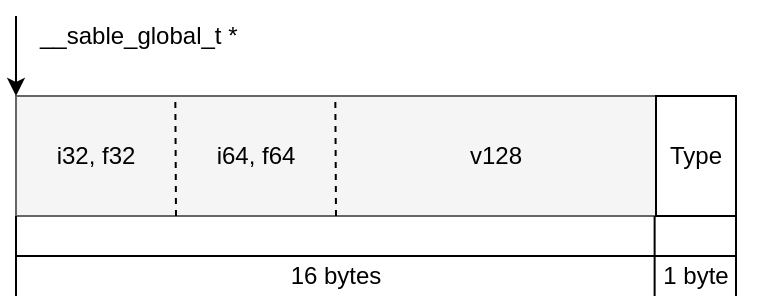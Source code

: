 <mxfile version="14.6.13" type="device"><diagram id="dR0I-DCinya6JK-PaXsM" name="Page-1"><mxGraphModel dx="531" dy="581" grid="1" gridSize="10" guides="1" tooltips="1" connect="1" arrows="1" fold="1" page="1" pageScale="1" pageWidth="827" pageHeight="1169" math="0" shadow="0"><root><mxCell id="0"/><mxCell id="1" parent="0"/><mxCell id="1Kn84vXCK0dNpJkKcX2h-1" value="" style="rounded=0;whiteSpace=wrap;html=1;fillColor=#f5f5f5;strokeColor=#666666;fontColor=#333333;" vertex="1" parent="1"><mxGeometry x="120" y="160" width="320" height="60" as="geometry"/></mxCell><mxCell id="1Kn84vXCK0dNpJkKcX2h-2" value="Type" style="rounded=0;whiteSpace=wrap;html=1;" vertex="1" parent="1"><mxGeometry x="440" y="160" width="40" height="60" as="geometry"/></mxCell><mxCell id="1Kn84vXCK0dNpJkKcX2h-3" value="" style="endArrow=none;html=1;" edge="1" parent="1"><mxGeometry width="50" height="50" relative="1" as="geometry"><mxPoint x="120" y="260" as="sourcePoint"/><mxPoint x="120" y="220" as="targetPoint"/></mxGeometry></mxCell><mxCell id="1Kn84vXCK0dNpJkKcX2h-4" value="" style="endArrow=none;html=1;" edge="1" parent="1"><mxGeometry width="50" height="50" relative="1" as="geometry"><mxPoint x="439.31" y="260.0" as="sourcePoint"/><mxPoint x="439.31" y="220" as="targetPoint"/></mxGeometry></mxCell><mxCell id="1Kn84vXCK0dNpJkKcX2h-5" value="" style="endArrow=none;html=1;" edge="1" parent="1"><mxGeometry width="50" height="50" relative="1" as="geometry"><mxPoint x="120" y="240" as="sourcePoint"/><mxPoint x="440" y="240" as="targetPoint"/></mxGeometry></mxCell><mxCell id="1Kn84vXCK0dNpJkKcX2h-6" value="16 bytes" style="text;html=1;strokeColor=none;fillColor=none;align=center;verticalAlign=middle;whiteSpace=wrap;rounded=0;" vertex="1" parent="1"><mxGeometry x="245" y="240" width="70" height="20" as="geometry"/></mxCell><mxCell id="1Kn84vXCK0dNpJkKcX2h-7" value="" style="endArrow=none;html=1;" edge="1" parent="1"><mxGeometry width="50" height="50" relative="1" as="geometry"><mxPoint x="480.0" y="260.0" as="sourcePoint"/><mxPoint x="480.0" y="220" as="targetPoint"/></mxGeometry></mxCell><mxCell id="1Kn84vXCK0dNpJkKcX2h-8" value="" style="endArrow=none;html=1;" edge="1" parent="1"><mxGeometry width="50" height="50" relative="1" as="geometry"><mxPoint x="440" y="240" as="sourcePoint"/><mxPoint x="480" y="240" as="targetPoint"/></mxGeometry></mxCell><mxCell id="1Kn84vXCK0dNpJkKcX2h-9" value="1 byte" style="text;html=1;strokeColor=none;fillColor=none;align=center;verticalAlign=middle;whiteSpace=wrap;rounded=0;" vertex="1" parent="1"><mxGeometry x="425" y="240" width="70" height="20" as="geometry"/></mxCell><mxCell id="1Kn84vXCK0dNpJkKcX2h-10" value="" style="endArrow=classic;html=1;entryX=0;entryY=0;entryDx=0;entryDy=0;" edge="1" parent="1" target="1Kn84vXCK0dNpJkKcX2h-1"><mxGeometry width="50" height="50" relative="1" as="geometry"><mxPoint x="120" y="120" as="sourcePoint"/><mxPoint x="190" y="110" as="targetPoint"/></mxGeometry></mxCell><mxCell id="1Kn84vXCK0dNpJkKcX2h-11" value="__sable_global_t *" style="text;html=1;strokeColor=none;fillColor=none;align=left;verticalAlign=middle;whiteSpace=wrap;rounded=0;" vertex="1" parent="1"><mxGeometry x="130" y="120" width="140" height="20" as="geometry"/></mxCell><mxCell id="1Kn84vXCK0dNpJkKcX2h-12" value="" style="endArrow=none;html=1;exitX=0.25;exitY=1;exitDx=0;exitDy=0;dashed=1;" edge="1" parent="1" source="1Kn84vXCK0dNpJkKcX2h-1"><mxGeometry width="50" height="50" relative="1" as="geometry"><mxPoint x="199.66" y="210" as="sourcePoint"/><mxPoint x="199.66" y="160" as="targetPoint"/></mxGeometry></mxCell><mxCell id="1Kn84vXCK0dNpJkKcX2h-13" value="i32, f32" style="text;html=1;strokeColor=none;fillColor=none;align=center;verticalAlign=middle;whiteSpace=wrap;rounded=0;" vertex="1" parent="1"><mxGeometry x="130" y="180" width="60" height="20" as="geometry"/></mxCell><mxCell id="1Kn84vXCK0dNpJkKcX2h-14" value="" style="endArrow=none;html=1;exitX=0.25;exitY=1;exitDx=0;exitDy=0;dashed=1;" edge="1" parent="1"><mxGeometry width="50" height="50" relative="1" as="geometry"><mxPoint x="280.0" y="220" as="sourcePoint"/><mxPoint x="279.66" y="160" as="targetPoint"/></mxGeometry></mxCell><mxCell id="1Kn84vXCK0dNpJkKcX2h-15" value="i64, f64" style="text;html=1;strokeColor=none;fillColor=none;align=center;verticalAlign=middle;whiteSpace=wrap;rounded=0;" vertex="1" parent="1"><mxGeometry x="210" y="180" width="60" height="20" as="geometry"/></mxCell><mxCell id="1Kn84vXCK0dNpJkKcX2h-16" value="v128" style="text;html=1;strokeColor=none;fillColor=none;align=center;verticalAlign=middle;whiteSpace=wrap;rounded=0;" vertex="1" parent="1"><mxGeometry x="330" y="180" width="60" height="20" as="geometry"/></mxCell></root></mxGraphModel></diagram></mxfile>